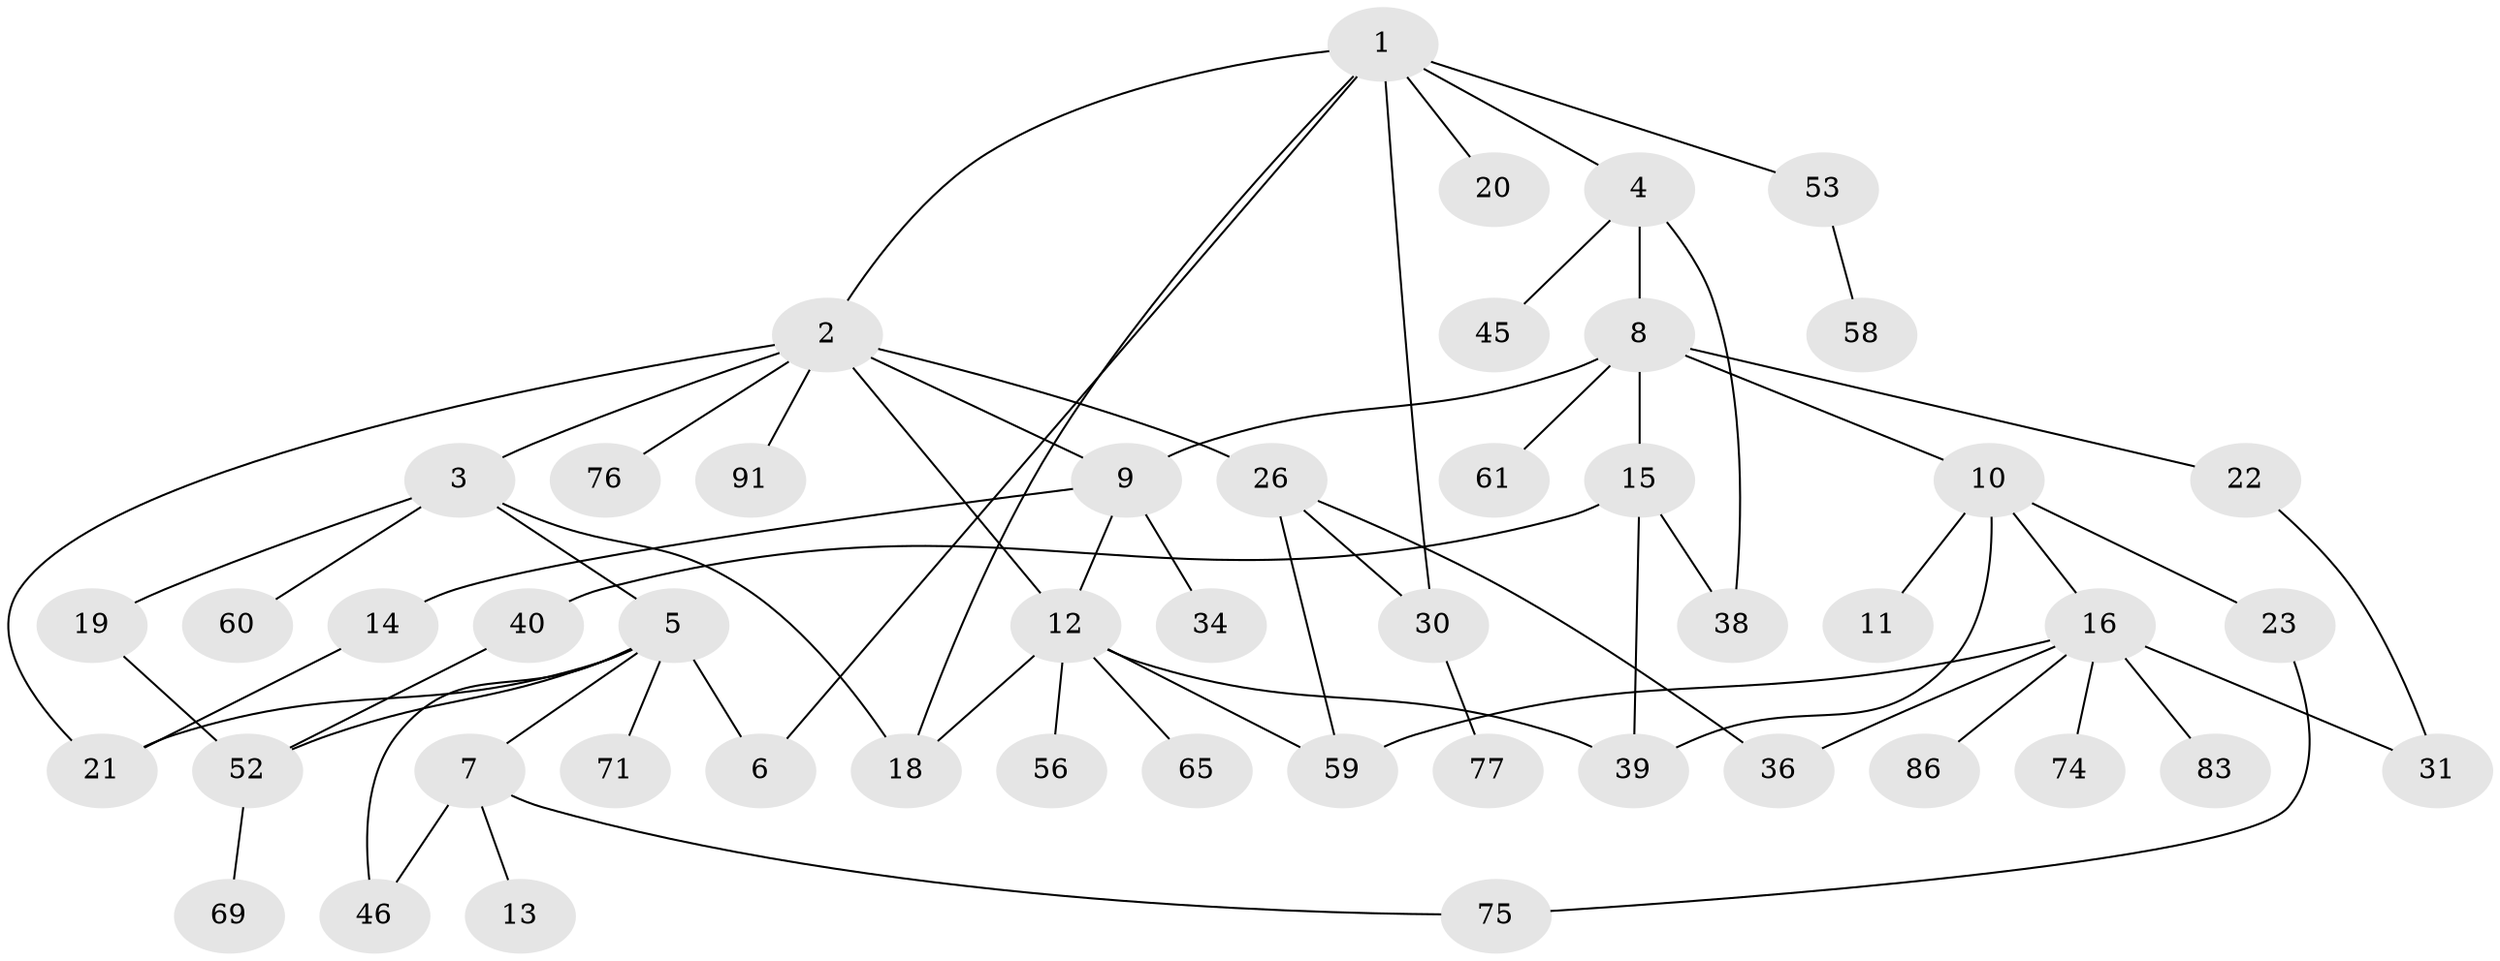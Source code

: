 // original degree distribution, {7: 0.030612244897959183, 6: 0.030612244897959183, 5: 0.07142857142857142, 4: 0.09183673469387756, 3: 0.15306122448979592, 1: 0.3979591836734694, 2: 0.22448979591836735}
// Generated by graph-tools (version 1.1) at 2025/16/03/04/25 18:16:55]
// undirected, 49 vertices, 67 edges
graph export_dot {
graph [start="1"]
  node [color=gray90,style=filled];
  1;
  2 [super="+67+24"];
  3 [super="+28+29"];
  4;
  5 [super="+17"];
  6;
  7 [super="+64+57"];
  8;
  9 [super="+27"];
  10;
  11;
  12 [super="+32+92+25"];
  13;
  14 [super="+89"];
  15;
  16 [super="+35+49"];
  18;
  19;
  20;
  21 [super="+44"];
  22 [super="+81"];
  23 [super="+93"];
  26 [super="+43+50+42"];
  30 [super="+96+33"];
  31;
  34;
  36;
  38 [super="+90+95"];
  39;
  40;
  45;
  46 [super="+66"];
  52 [super="+62+73"];
  53;
  56;
  58;
  59 [super="+68+88"];
  60;
  61;
  65;
  69;
  71 [super="+82"];
  74 [super="+84"];
  75;
  76;
  77;
  83;
  86;
  91;
  1 -- 2;
  1 -- 4;
  1 -- 6;
  1 -- 18;
  1 -- 20;
  1 -- 30;
  1 -- 53;
  2 -- 3 [weight=2];
  2 -- 12 [weight=2];
  2 -- 26;
  2 -- 21;
  2 -- 9;
  2 -- 91;
  2 -- 76;
  3 -- 5;
  3 -- 19;
  3 -- 60;
  3 -- 18;
  4 -- 8;
  4 -- 45;
  4 -- 38;
  5 -- 7;
  5 -- 52;
  5 -- 6 [weight=2];
  5 -- 21;
  5 -- 71;
  5 -- 46;
  7 -- 13;
  7 -- 46;
  7 -- 75;
  8 -- 9;
  8 -- 10;
  8 -- 15;
  8 -- 22;
  8 -- 61;
  9 -- 14;
  9 -- 34;
  9 -- 12;
  10 -- 11;
  10 -- 16;
  10 -- 23;
  10 -- 39;
  12 -- 65;
  12 -- 18;
  12 -- 39;
  12 -- 56;
  12 -- 59;
  14 -- 21;
  15 -- 38;
  15 -- 40;
  15 -- 39;
  16 -- 31;
  16 -- 59;
  16 -- 83;
  16 -- 86;
  16 -- 74;
  16 -- 36;
  19 -- 52;
  22 -- 31;
  23 -- 75;
  26 -- 36;
  26 -- 59;
  26 -- 30;
  30 -- 77;
  40 -- 52;
  52 -- 69;
  53 -- 58;
}
